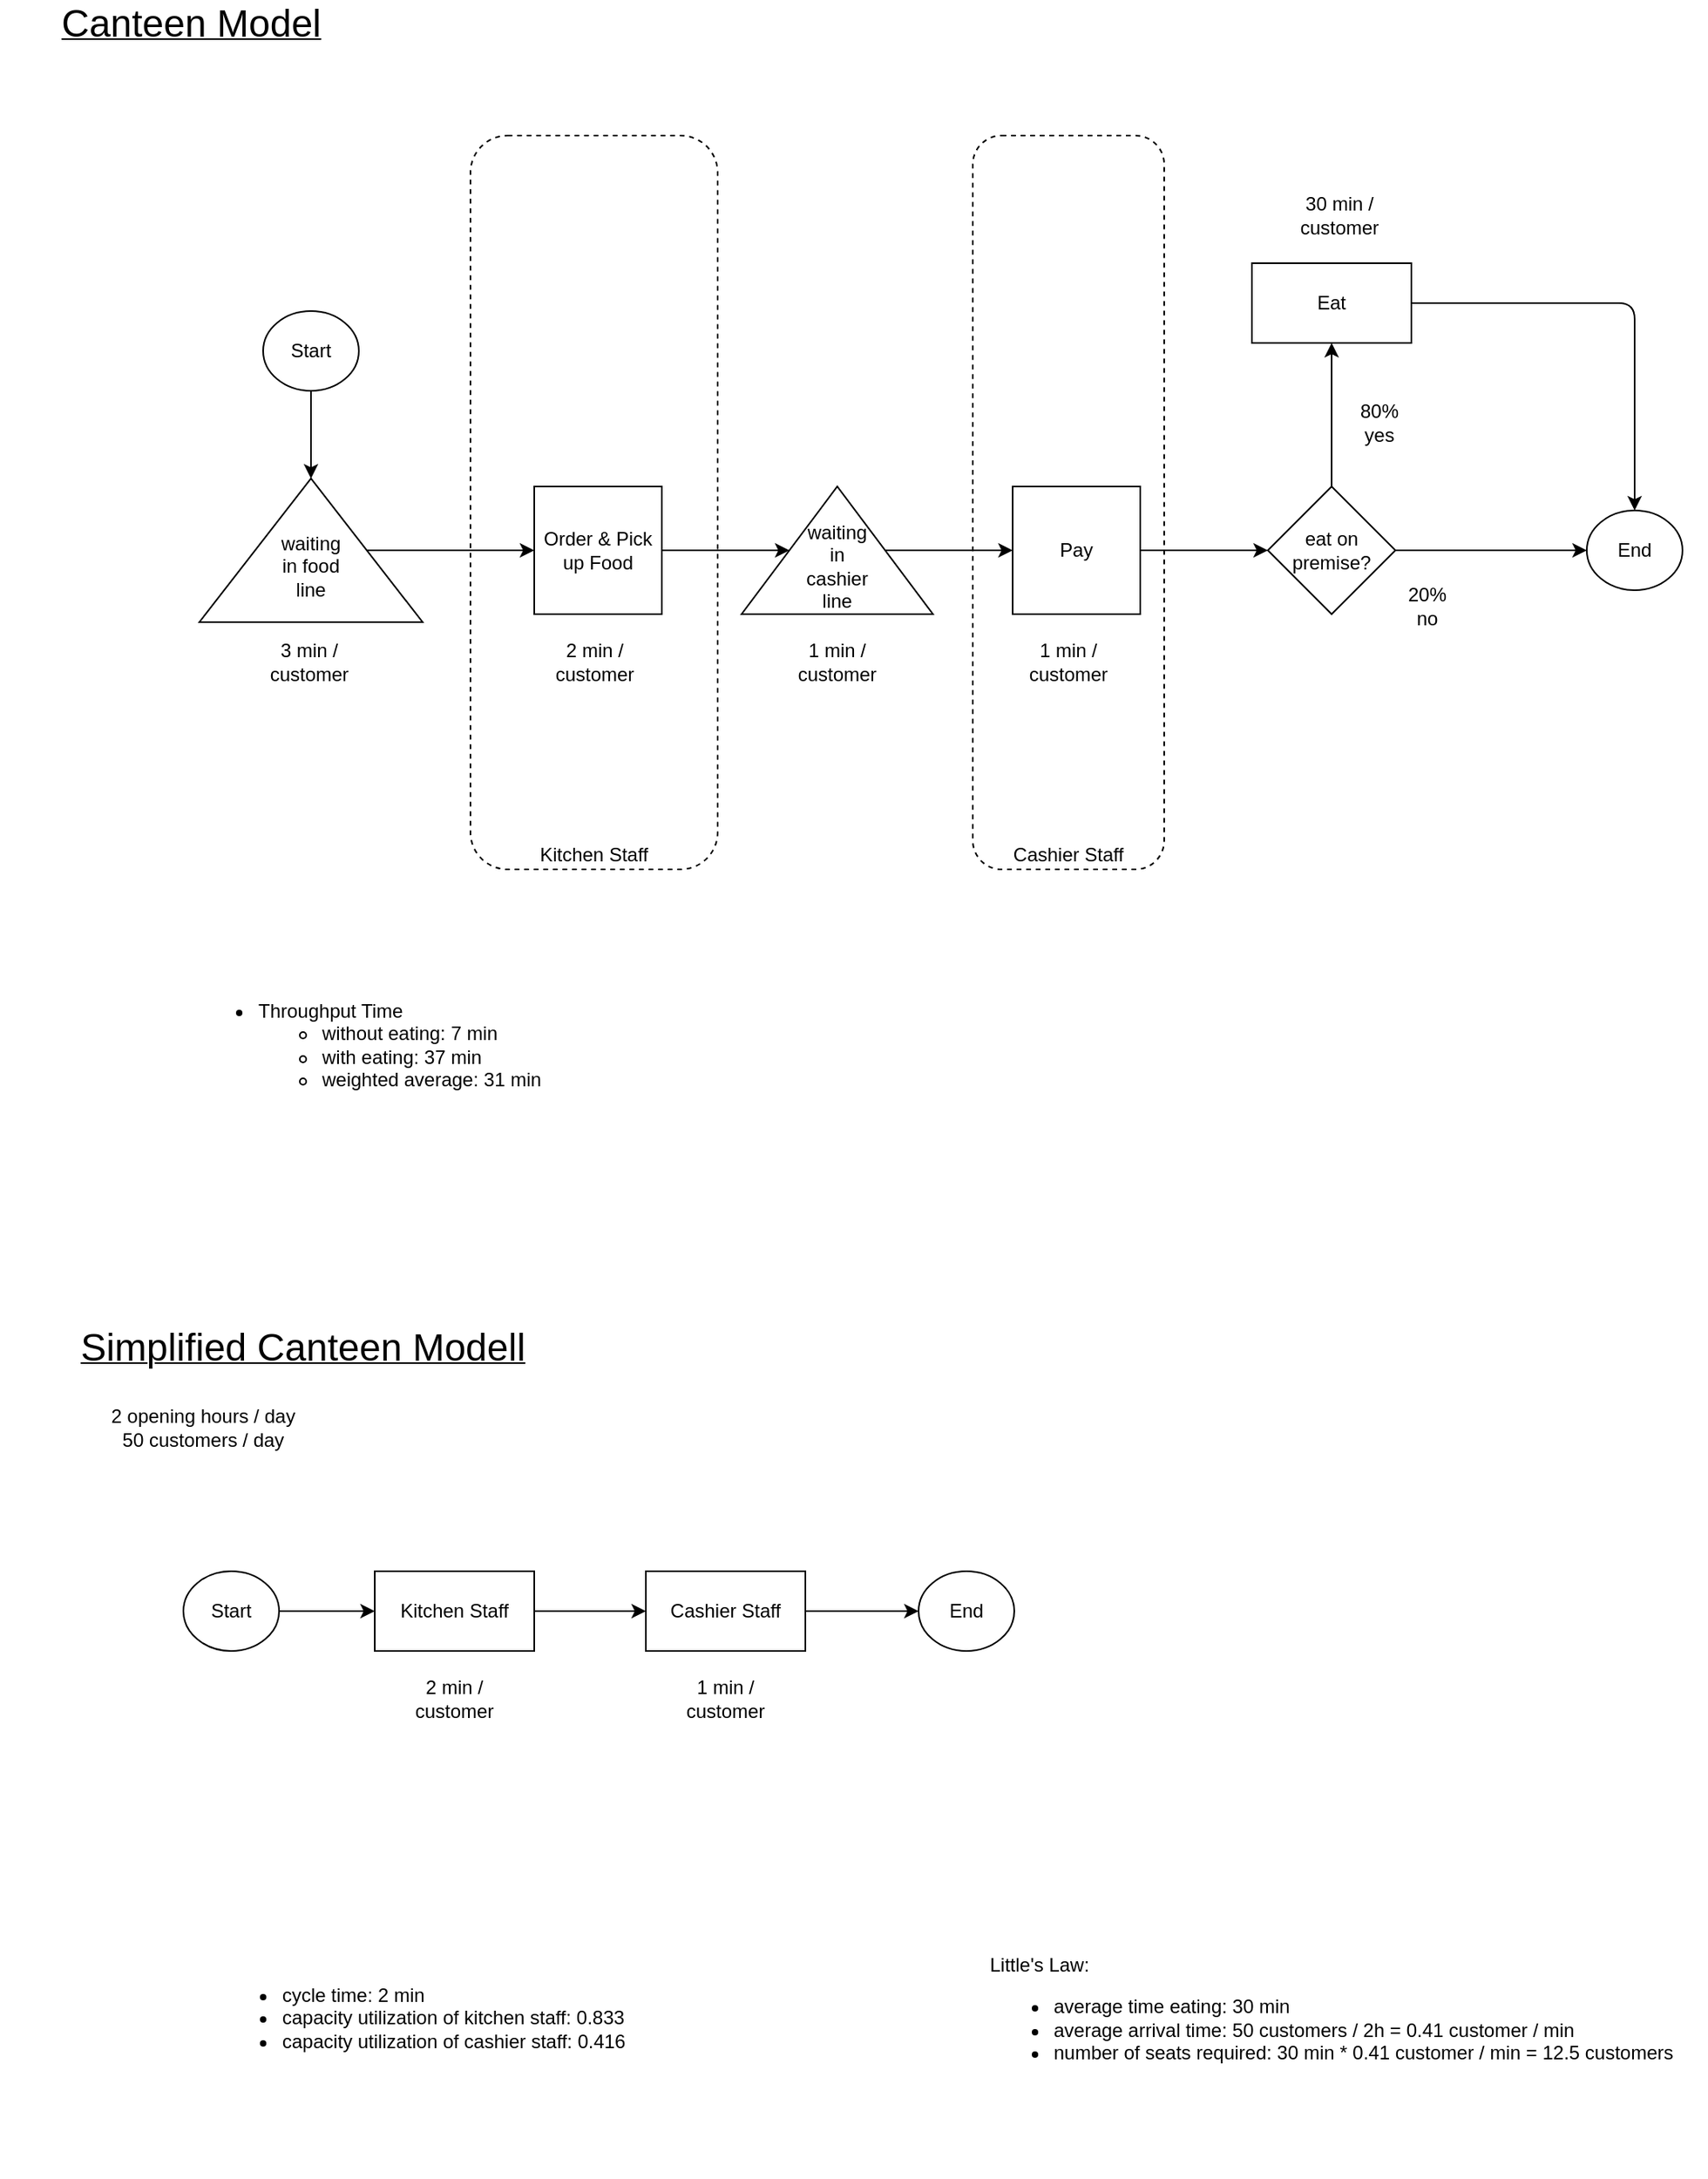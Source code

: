 <mxfile version="13.6.6" type="github">
  <diagram id="C5RBs43oDa-KdzZeNtuy" name="Page-1">
    <mxGraphModel dx="2842" dy="876" grid="1" gridSize="10" guides="1" tooltips="1" connect="1" arrows="1" fold="1" page="1" pageScale="1" pageWidth="1169" pageHeight="827" math="0" shadow="0">
      <root>
        <mxCell id="WIyWlLk6GJQsqaUBKTNV-0" />
        <mxCell id="WIyWlLk6GJQsqaUBKTNV-1" parent="WIyWlLk6GJQsqaUBKTNV-0" />
        <mxCell id="xaEp7-AzfHSMh8ZNUW6U-1" value="Start" style="ellipse;whiteSpace=wrap;html=1;" vertex="1" parent="WIyWlLk6GJQsqaUBKTNV-1">
          <mxGeometry x="-995" y="210" width="60" height="50" as="geometry" />
        </mxCell>
        <mxCell id="xaEp7-AzfHSMh8ZNUW6U-2" value="" style="triangle;whiteSpace=wrap;html=1;rotation=-90;horizontal=1;direction=east;" vertex="1" parent="WIyWlLk6GJQsqaUBKTNV-1">
          <mxGeometry x="-1010" y="290" width="90" height="140" as="geometry" />
        </mxCell>
        <mxCell id="xaEp7-AzfHSMh8ZNUW6U-3" value="waiting in food line" style="text;html=1;strokeColor=none;fillColor=none;align=center;verticalAlign=middle;whiteSpace=wrap;rounded=0;" vertex="1" parent="WIyWlLk6GJQsqaUBKTNV-1">
          <mxGeometry x="-985" y="360" width="40" height="20" as="geometry" />
        </mxCell>
        <mxCell id="xaEp7-AzfHSMh8ZNUW6U-16" style="edgeStyle=orthogonalEdgeStyle;rounded=0;orthogonalLoop=1;jettySize=auto;html=1;exitX=1;exitY=0.5;exitDx=0;exitDy=0;" edge="1" parent="WIyWlLk6GJQsqaUBKTNV-1" source="xaEp7-AzfHSMh8ZNUW6U-4" target="xaEp7-AzfHSMh8ZNUW6U-5">
          <mxGeometry relative="1" as="geometry" />
        </mxCell>
        <mxCell id="xaEp7-AzfHSMh8ZNUW6U-4" value="Order &amp;amp; Pick up Food" style="whiteSpace=wrap;html=1;aspect=fixed;" vertex="1" parent="WIyWlLk6GJQsqaUBKTNV-1">
          <mxGeometry x="-825" y="320" width="80" height="80" as="geometry" />
        </mxCell>
        <mxCell id="xaEp7-AzfHSMh8ZNUW6U-5" value="" style="triangle;whiteSpace=wrap;html=1;rotation=-90;horizontal=1;direction=east;" vertex="1" parent="WIyWlLk6GJQsqaUBKTNV-1">
          <mxGeometry x="-675" y="300" width="80" height="120" as="geometry" />
        </mxCell>
        <mxCell id="xaEp7-AzfHSMh8ZNUW6U-6" value="waiting in cashier line" style="text;html=1;strokeColor=none;fillColor=none;align=center;verticalAlign=middle;whiteSpace=wrap;rounded=0;" vertex="1" parent="WIyWlLk6GJQsqaUBKTNV-1">
          <mxGeometry x="-655" y="360" width="40" height="20" as="geometry" />
        </mxCell>
        <mxCell id="xaEp7-AzfHSMh8ZNUW6U-7" value="Pay" style="whiteSpace=wrap;html=1;aspect=fixed;" vertex="1" parent="WIyWlLk6GJQsqaUBKTNV-1">
          <mxGeometry x="-525" y="320" width="80" height="80" as="geometry" />
        </mxCell>
        <mxCell id="xaEp7-AzfHSMh8ZNUW6U-8" value="eat on premise?" style="rhombus;whiteSpace=wrap;html=1;" vertex="1" parent="WIyWlLk6GJQsqaUBKTNV-1">
          <mxGeometry x="-365" y="320" width="80" height="80" as="geometry" />
        </mxCell>
        <mxCell id="xaEp7-AzfHSMh8ZNUW6U-10" value="End" style="ellipse;whiteSpace=wrap;html=1;" vertex="1" parent="WIyWlLk6GJQsqaUBKTNV-1">
          <mxGeometry x="-165" y="335" width="60" height="50" as="geometry" />
        </mxCell>
        <mxCell id="xaEp7-AzfHSMh8ZNUW6U-11" value="Eat" style="rounded=0;whiteSpace=wrap;html=1;" vertex="1" parent="WIyWlLk6GJQsqaUBKTNV-1">
          <mxGeometry x="-375" y="180" width="100" height="50" as="geometry" />
        </mxCell>
        <mxCell id="xaEp7-AzfHSMh8ZNUW6U-12" value="" style="endArrow=classic;html=1;exitX=0.5;exitY=1;exitDx=0;exitDy=0;" edge="1" parent="WIyWlLk6GJQsqaUBKTNV-1" source="xaEp7-AzfHSMh8ZNUW6U-1" target="xaEp7-AzfHSMh8ZNUW6U-2">
          <mxGeometry width="50" height="50" relative="1" as="geometry">
            <mxPoint x="-395" y="360" as="sourcePoint" />
            <mxPoint x="-345" y="310" as="targetPoint" />
          </mxGeometry>
        </mxCell>
        <mxCell id="xaEp7-AzfHSMh8ZNUW6U-15" value="" style="endArrow=classic;html=1;exitX=0.5;exitY=1;exitDx=0;exitDy=0;entryX=0;entryY=0.5;entryDx=0;entryDy=0;" edge="1" parent="WIyWlLk6GJQsqaUBKTNV-1" source="xaEp7-AzfHSMh8ZNUW6U-2" target="xaEp7-AzfHSMh8ZNUW6U-4">
          <mxGeometry width="50" height="50" relative="1" as="geometry">
            <mxPoint x="-395" y="360" as="sourcePoint" />
            <mxPoint x="-345" y="310" as="targetPoint" />
          </mxGeometry>
        </mxCell>
        <mxCell id="xaEp7-AzfHSMh8ZNUW6U-17" value="" style="endArrow=classic;html=1;exitX=0.5;exitY=1;exitDx=0;exitDy=0;entryX=0;entryY=0.5;entryDx=0;entryDy=0;" edge="1" parent="WIyWlLk6GJQsqaUBKTNV-1" source="xaEp7-AzfHSMh8ZNUW6U-5" target="xaEp7-AzfHSMh8ZNUW6U-7">
          <mxGeometry width="50" height="50" relative="1" as="geometry">
            <mxPoint x="-395" y="360" as="sourcePoint" />
            <mxPoint x="-345" y="310" as="targetPoint" />
          </mxGeometry>
        </mxCell>
        <mxCell id="xaEp7-AzfHSMh8ZNUW6U-18" value="" style="endArrow=classic;html=1;exitX=1;exitY=0.5;exitDx=0;exitDy=0;entryX=0;entryY=0.5;entryDx=0;entryDy=0;" edge="1" parent="WIyWlLk6GJQsqaUBKTNV-1" source="xaEp7-AzfHSMh8ZNUW6U-7" target="xaEp7-AzfHSMh8ZNUW6U-8">
          <mxGeometry width="50" height="50" relative="1" as="geometry">
            <mxPoint x="-395" y="360" as="sourcePoint" />
            <mxPoint x="-345" y="310" as="targetPoint" />
          </mxGeometry>
        </mxCell>
        <mxCell id="xaEp7-AzfHSMh8ZNUW6U-19" value="" style="endArrow=classic;html=1;exitX=0.5;exitY=0;exitDx=0;exitDy=0;entryX=0.5;entryY=1;entryDx=0;entryDy=0;" edge="1" parent="WIyWlLk6GJQsqaUBKTNV-1" source="xaEp7-AzfHSMh8ZNUW6U-8" target="xaEp7-AzfHSMh8ZNUW6U-11">
          <mxGeometry width="50" height="50" relative="1" as="geometry">
            <mxPoint x="-395" y="360" as="sourcePoint" />
            <mxPoint x="-345" y="310" as="targetPoint" />
          </mxGeometry>
        </mxCell>
        <mxCell id="xaEp7-AzfHSMh8ZNUW6U-20" value="" style="endArrow=classic;html=1;entryX=0;entryY=0.5;entryDx=0;entryDy=0;exitX=1;exitY=0.5;exitDx=0;exitDy=0;" edge="1" parent="WIyWlLk6GJQsqaUBKTNV-1" source="xaEp7-AzfHSMh8ZNUW6U-8" target="xaEp7-AzfHSMh8ZNUW6U-10">
          <mxGeometry width="50" height="50" relative="1" as="geometry">
            <mxPoint x="-285" y="360" as="sourcePoint" />
            <mxPoint x="-345" y="310" as="targetPoint" />
          </mxGeometry>
        </mxCell>
        <mxCell id="xaEp7-AzfHSMh8ZNUW6U-22" value="" style="endArrow=classic;html=1;exitX=1;exitY=0.5;exitDx=0;exitDy=0;entryX=0.5;entryY=0;entryDx=0;entryDy=0;" edge="1" parent="WIyWlLk6GJQsqaUBKTNV-1" source="xaEp7-AzfHSMh8ZNUW6U-11" target="xaEp7-AzfHSMh8ZNUW6U-10">
          <mxGeometry width="50" height="50" relative="1" as="geometry">
            <mxPoint x="-395" y="360" as="sourcePoint" />
            <mxPoint x="-345" y="310" as="targetPoint" />
            <Array as="points">
              <mxPoint x="-135" y="205" />
            </Array>
          </mxGeometry>
        </mxCell>
        <mxCell id="xaEp7-AzfHSMh8ZNUW6U-23" value="Kitchen Staff" style="rounded=1;whiteSpace=wrap;html=1;fillColor=none;dashed=1;verticalAlign=bottom;" vertex="1" parent="WIyWlLk6GJQsqaUBKTNV-1">
          <mxGeometry x="-865" y="100" width="155" height="460" as="geometry" />
        </mxCell>
        <mxCell id="xaEp7-AzfHSMh8ZNUW6U-24" value="Cashier Staff" style="rounded=1;whiteSpace=wrap;html=1;dashed=1;fillColor=none;verticalAlign=bottom;" vertex="1" parent="WIyWlLk6GJQsqaUBKTNV-1">
          <mxGeometry x="-550" y="100" width="120" height="460" as="geometry" />
        </mxCell>
        <mxCell id="xaEp7-AzfHSMh8ZNUW6U-25" value="80% yes" style="text;html=1;strokeColor=none;fillColor=none;align=center;verticalAlign=middle;whiteSpace=wrap;rounded=0;dashed=1;" vertex="1" parent="WIyWlLk6GJQsqaUBKTNV-1">
          <mxGeometry x="-315" y="270" width="40" height="20" as="geometry" />
        </mxCell>
        <mxCell id="xaEp7-AzfHSMh8ZNUW6U-26" value="20% no" style="text;html=1;strokeColor=none;fillColor=none;align=center;verticalAlign=middle;whiteSpace=wrap;rounded=0;dashed=1;" vertex="1" parent="WIyWlLk6GJQsqaUBKTNV-1">
          <mxGeometry x="-285" y="385" width="40" height="20" as="geometry" />
        </mxCell>
        <mxCell id="xaEp7-AzfHSMh8ZNUW6U-27" value="3 min / customer" style="text;html=1;strokeColor=none;fillColor=none;align=center;verticalAlign=middle;whiteSpace=wrap;rounded=0;dashed=1;" vertex="1" parent="WIyWlLk6GJQsqaUBKTNV-1">
          <mxGeometry x="-986" y="420" width="40" height="20" as="geometry" />
        </mxCell>
        <mxCell id="xaEp7-AzfHSMh8ZNUW6U-28" value="2 min / customer" style="text;html=1;strokeColor=none;fillColor=none;align=center;verticalAlign=middle;whiteSpace=wrap;rounded=0;dashed=1;" vertex="1" parent="WIyWlLk6GJQsqaUBKTNV-1">
          <mxGeometry x="-807.5" y="420" width="40" height="20" as="geometry" />
        </mxCell>
        <mxCell id="xaEp7-AzfHSMh8ZNUW6U-29" value="1 min / customer" style="text;html=1;strokeColor=none;fillColor=none;align=center;verticalAlign=middle;whiteSpace=wrap;rounded=0;dashed=1;" vertex="1" parent="WIyWlLk6GJQsqaUBKTNV-1">
          <mxGeometry x="-655" y="420" width="40" height="20" as="geometry" />
        </mxCell>
        <mxCell id="xaEp7-AzfHSMh8ZNUW6U-32" value="1 min / customer" style="text;html=1;strokeColor=none;fillColor=none;align=center;verticalAlign=middle;whiteSpace=wrap;rounded=0;dashed=1;" vertex="1" parent="WIyWlLk6GJQsqaUBKTNV-1">
          <mxGeometry x="-510" y="420" width="40" height="20" as="geometry" />
        </mxCell>
        <mxCell id="xaEp7-AzfHSMh8ZNUW6U-33" value="30 min / customer" style="text;html=1;strokeColor=none;fillColor=none;align=center;verticalAlign=middle;whiteSpace=wrap;rounded=0;dashed=1;" vertex="1" parent="WIyWlLk6GJQsqaUBKTNV-1">
          <mxGeometry x="-350" y="140" width="60" height="20" as="geometry" />
        </mxCell>
        <mxCell id="xaEp7-AzfHSMh8ZNUW6U-34" value="&lt;div&gt;2 opening hours / day&lt;/div&gt;&lt;div&gt;50 customers / day&lt;br&gt;&lt;/div&gt;" style="text;html=1;strokeColor=none;fillColor=none;align=center;verticalAlign=middle;whiteSpace=wrap;rounded=0;dashed=1;" vertex="1" parent="WIyWlLk6GJQsqaUBKTNV-1">
          <mxGeometry x="-1100" y="900" width="135" height="20" as="geometry" />
        </mxCell>
        <mxCell id="xaEp7-AzfHSMh8ZNUW6U-35" value="&lt;u&gt;&lt;font style=&quot;font-size: 24px&quot;&gt;Canteen Model&lt;br&gt;&lt;/font&gt;&lt;/u&gt;" style="text;html=1;strokeColor=none;fillColor=none;align=center;verticalAlign=middle;whiteSpace=wrap;rounded=0;dashed=1;" vertex="1" parent="WIyWlLk6GJQsqaUBKTNV-1">
          <mxGeometry x="-1160" y="20" width="240" height="20" as="geometry" />
        </mxCell>
        <mxCell id="xaEp7-AzfHSMh8ZNUW6U-36" value="&lt;div align=&quot;left&quot;&gt;&lt;ul&gt;&lt;li&gt;Throughput Time &lt;br&gt;&lt;/li&gt;&lt;ul&gt;&lt;li&gt;without eating: 7 min&lt;/li&gt;&lt;li&gt;with eating: 37 min&lt;/li&gt;&lt;li&gt;weighted average: 31 min&lt;br&gt;&lt;/li&gt;&lt;/ul&gt;&lt;/ul&gt;&lt;/div&gt;" style="text;html=1;strokeColor=none;fillColor=none;align=left;verticalAlign=middle;whiteSpace=wrap;rounded=0;dashed=1;" vertex="1" parent="WIyWlLk6GJQsqaUBKTNV-1">
          <mxGeometry x="-1040" y="600" width="420" height="140" as="geometry" />
        </mxCell>
        <mxCell id="xaEp7-AzfHSMh8ZNUW6U-37" value="&lt;u&gt;&lt;font style=&quot;font-size: 24px&quot;&gt;Simplified Canteen Modell&lt;br&gt;&lt;/font&gt;&lt;/u&gt;" style="text;html=1;strokeColor=none;fillColor=none;align=center;verticalAlign=middle;whiteSpace=wrap;rounded=0;dashed=1;" vertex="1" parent="WIyWlLk6GJQsqaUBKTNV-1">
          <mxGeometry x="-1140" y="850" width="340" height="20" as="geometry" />
        </mxCell>
        <mxCell id="xaEp7-AzfHSMh8ZNUW6U-40" value="Start" style="ellipse;whiteSpace=wrap;html=1;" vertex="1" parent="WIyWlLk6GJQsqaUBKTNV-1">
          <mxGeometry x="-1045" y="1000" width="60" height="50" as="geometry" />
        </mxCell>
        <mxCell id="xaEp7-AzfHSMh8ZNUW6U-41" value="End" style="ellipse;whiteSpace=wrap;html=1;" vertex="1" parent="WIyWlLk6GJQsqaUBKTNV-1">
          <mxGeometry x="-584" y="1000" width="60" height="50" as="geometry" />
        </mxCell>
        <mxCell id="xaEp7-AzfHSMh8ZNUW6U-43" value="Kitchen Staff" style="rounded=0;whiteSpace=wrap;html=1;" vertex="1" parent="WIyWlLk6GJQsqaUBKTNV-1">
          <mxGeometry x="-925" y="1000" width="100" height="50" as="geometry" />
        </mxCell>
        <mxCell id="xaEp7-AzfHSMh8ZNUW6U-44" value="Cashier Staff" style="rounded=0;whiteSpace=wrap;html=1;" vertex="1" parent="WIyWlLk6GJQsqaUBKTNV-1">
          <mxGeometry x="-755" y="1000" width="100" height="50" as="geometry" />
        </mxCell>
        <mxCell id="xaEp7-AzfHSMh8ZNUW6U-45" value="" style="endArrow=classic;html=1;exitX=1;exitY=0.5;exitDx=0;exitDy=0;" edge="1" parent="WIyWlLk6GJQsqaUBKTNV-1" source="xaEp7-AzfHSMh8ZNUW6U-40" target="xaEp7-AzfHSMh8ZNUW6U-43">
          <mxGeometry width="50" height="50" relative="1" as="geometry">
            <mxPoint x="-720" y="970" as="sourcePoint" />
            <mxPoint x="-670" y="920" as="targetPoint" />
          </mxGeometry>
        </mxCell>
        <mxCell id="xaEp7-AzfHSMh8ZNUW6U-46" value="" style="endArrow=classic;html=1;exitX=1;exitY=0.5;exitDx=0;exitDy=0;entryX=0;entryY=0.5;entryDx=0;entryDy=0;" edge="1" parent="WIyWlLk6GJQsqaUBKTNV-1" source="xaEp7-AzfHSMh8ZNUW6U-43" target="xaEp7-AzfHSMh8ZNUW6U-44">
          <mxGeometry width="50" height="50" relative="1" as="geometry">
            <mxPoint x="-720" y="970" as="sourcePoint" />
            <mxPoint x="-670" y="920" as="targetPoint" />
          </mxGeometry>
        </mxCell>
        <mxCell id="xaEp7-AzfHSMh8ZNUW6U-47" value="" style="endArrow=classic;html=1;exitX=1;exitY=0.5;exitDx=0;exitDy=0;entryX=0;entryY=0.5;entryDx=0;entryDy=0;" edge="1" parent="WIyWlLk6GJQsqaUBKTNV-1" source="xaEp7-AzfHSMh8ZNUW6U-44" target="xaEp7-AzfHSMh8ZNUW6U-41">
          <mxGeometry width="50" height="50" relative="1" as="geometry">
            <mxPoint x="-720" y="970" as="sourcePoint" />
            <mxPoint x="-670" y="920" as="targetPoint" />
          </mxGeometry>
        </mxCell>
        <mxCell id="xaEp7-AzfHSMh8ZNUW6U-48" value="2 min / customer" style="text;html=1;strokeColor=none;fillColor=none;align=center;verticalAlign=middle;whiteSpace=wrap;rounded=0;dashed=1;" vertex="1" parent="WIyWlLk6GJQsqaUBKTNV-1">
          <mxGeometry x="-895" y="1070" width="40" height="20" as="geometry" />
        </mxCell>
        <mxCell id="xaEp7-AzfHSMh8ZNUW6U-49" value="1 min / customer" style="text;html=1;strokeColor=none;fillColor=none;align=center;verticalAlign=middle;whiteSpace=wrap;rounded=0;dashed=1;" vertex="1" parent="WIyWlLk6GJQsqaUBKTNV-1">
          <mxGeometry x="-725" y="1070" width="40" height="20" as="geometry" />
        </mxCell>
        <mxCell id="xaEp7-AzfHSMh8ZNUW6U-50" value="&lt;ul&gt;&lt;li&gt;cycle time: 2 min&lt;/li&gt;&lt;li&gt;capacity utilization of kitchen staff: 0.833&lt;/li&gt;&lt;li&gt;capacity utilization of cashier staff: 0.416&lt;br&gt;&lt;/li&gt;&lt;/ul&gt;" style="text;html=1;strokeColor=none;fillColor=none;align=left;verticalAlign=middle;whiteSpace=wrap;rounded=0;dashed=1;" vertex="1" parent="WIyWlLk6GJQsqaUBKTNV-1">
          <mxGeometry x="-1025" y="1180" width="626" height="200" as="geometry" />
        </mxCell>
        <mxCell id="xaEp7-AzfHSMh8ZNUW6U-51" value="&lt;div align=&quot;left&quot;&gt;Little&#39;s Law: &lt;br&gt;&lt;/div&gt;&lt;div align=&quot;left&quot;&gt;&lt;ul&gt;&lt;li&gt;average time eating: 30 min&lt;/li&gt;&lt;li&gt;average arrival time: 50 customers / 2h = 0.41 customer / min&lt;/li&gt;&lt;li&gt;number of seats required: 30 min * 0.41 customer / min = 12.5 customers&lt;br&gt;&lt;/li&gt;&lt;/ul&gt;&lt;/div&gt;" style="text;html=1;strokeColor=none;fillColor=none;align=center;verticalAlign=middle;whiteSpace=wrap;rounded=0;dashed=1;" vertex="1" parent="WIyWlLk6GJQsqaUBKTNV-1">
          <mxGeometry x="-560" y="1220.5" width="470" height="119" as="geometry" />
        </mxCell>
      </root>
    </mxGraphModel>
  </diagram>
</mxfile>

